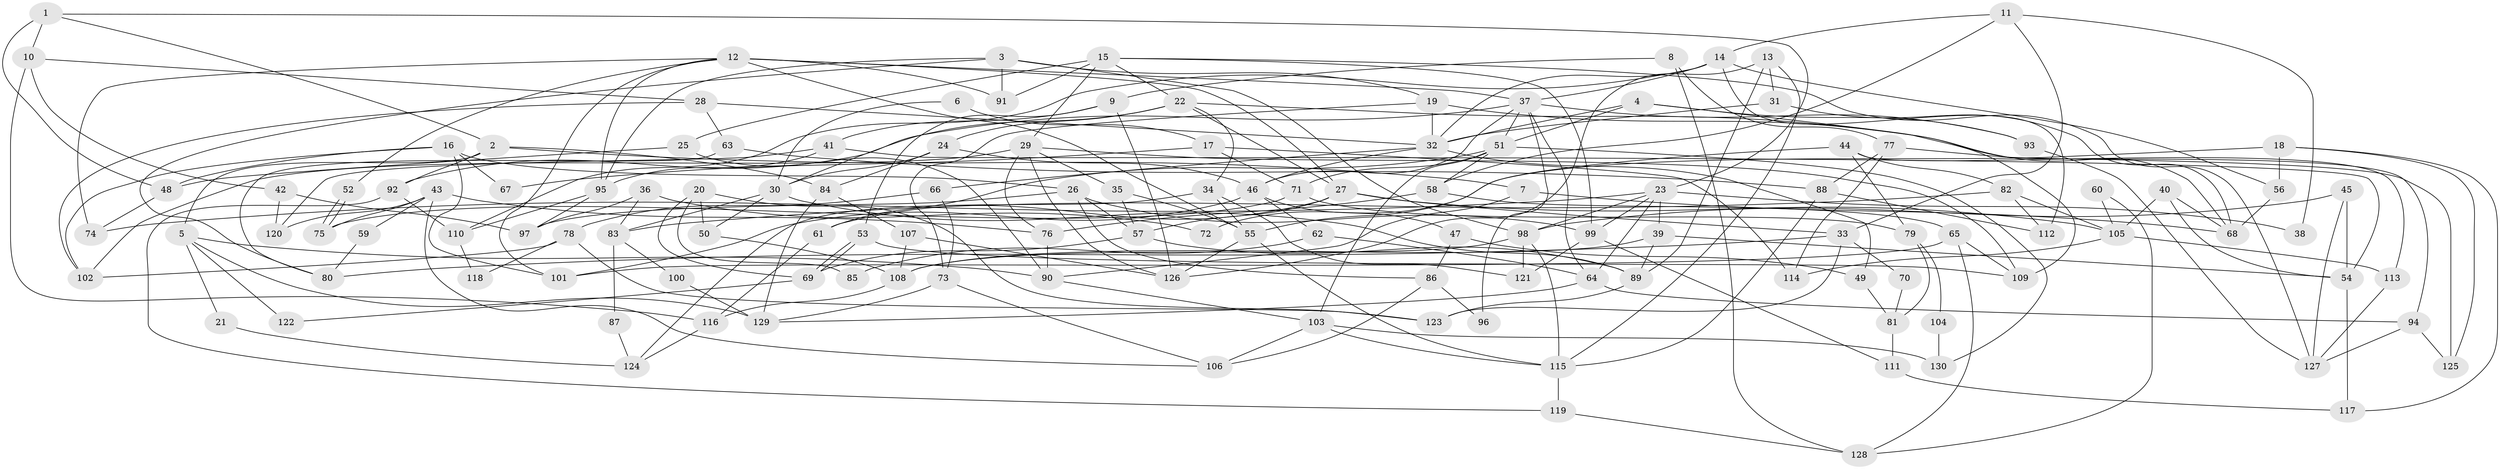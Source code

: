 // Generated by graph-tools (version 1.1) at 2025/15/03/09/25 04:15:11]
// undirected, 130 vertices, 260 edges
graph export_dot {
graph [start="1"]
  node [color=gray90,style=filled];
  1;
  2;
  3;
  4;
  5;
  6;
  7;
  8;
  9;
  10;
  11;
  12;
  13;
  14;
  15;
  16;
  17;
  18;
  19;
  20;
  21;
  22;
  23;
  24;
  25;
  26;
  27;
  28;
  29;
  30;
  31;
  32;
  33;
  34;
  35;
  36;
  37;
  38;
  39;
  40;
  41;
  42;
  43;
  44;
  45;
  46;
  47;
  48;
  49;
  50;
  51;
  52;
  53;
  54;
  55;
  56;
  57;
  58;
  59;
  60;
  61;
  62;
  63;
  64;
  65;
  66;
  67;
  68;
  69;
  70;
  71;
  72;
  73;
  74;
  75;
  76;
  77;
  78;
  79;
  80;
  81;
  82;
  83;
  84;
  85;
  86;
  87;
  88;
  89;
  90;
  91;
  92;
  93;
  94;
  95;
  96;
  97;
  98;
  99;
  100;
  101;
  102;
  103;
  104;
  105;
  106;
  107;
  108;
  109;
  110;
  111;
  112;
  113;
  114;
  115;
  116;
  117;
  118;
  119;
  120;
  121;
  122;
  123;
  124;
  125;
  126;
  127;
  128;
  129;
  130;
  1 -- 23;
  1 -- 48;
  1 -- 2;
  1 -- 10;
  2 -- 92;
  2 -- 5;
  2 -- 7;
  2 -- 84;
  3 -- 91;
  3 -- 98;
  3 -- 19;
  3 -- 80;
  3 -- 95;
  4 -- 32;
  4 -- 51;
  4 -- 93;
  4 -- 109;
  5 -- 129;
  5 -- 21;
  5 -- 90;
  5 -- 122;
  6 -- 30;
  6 -- 17;
  7 -- 90;
  7 -- 68;
  8 -- 128;
  8 -- 9;
  8 -- 77;
  9 -- 53;
  9 -- 126;
  9 -- 41;
  10 -- 28;
  10 -- 42;
  10 -- 116;
  11 -- 33;
  11 -- 58;
  11 -- 14;
  11 -- 38;
  12 -- 37;
  12 -- 55;
  12 -- 27;
  12 -- 52;
  12 -- 74;
  12 -- 91;
  12 -- 95;
  12 -- 101;
  13 -- 89;
  13 -- 126;
  13 -- 31;
  13 -- 115;
  14 -- 112;
  14 -- 32;
  14 -- 37;
  14 -- 56;
  14 -- 110;
  15 -- 29;
  15 -- 22;
  15 -- 25;
  15 -- 91;
  15 -- 99;
  15 -- 127;
  16 -- 26;
  16 -- 101;
  16 -- 48;
  16 -- 67;
  16 -- 102;
  17 -- 114;
  17 -- 71;
  17 -- 67;
  18 -- 117;
  18 -- 56;
  18 -- 72;
  18 -- 125;
  19 -- 68;
  19 -- 32;
  19 -- 73;
  20 -- 69;
  20 -- 123;
  20 -- 50;
  20 -- 85;
  21 -- 124;
  22 -- 94;
  22 -- 24;
  22 -- 27;
  22 -- 30;
  22 -- 34;
  23 -- 39;
  23 -- 74;
  23 -- 38;
  23 -- 64;
  23 -- 98;
  23 -- 99;
  24 -- 46;
  24 -- 30;
  24 -- 84;
  25 -- 90;
  25 -- 48;
  26 -- 57;
  26 -- 99;
  26 -- 86;
  26 -- 97;
  27 -- 33;
  27 -- 57;
  27 -- 61;
  27 -- 105;
  28 -- 102;
  28 -- 32;
  28 -- 63;
  29 -- 126;
  29 -- 102;
  29 -- 35;
  29 -- 76;
  29 -- 109;
  30 -- 50;
  30 -- 83;
  30 -- 89;
  31 -- 32;
  31 -- 68;
  32 -- 46;
  32 -- 49;
  32 -- 66;
  33 -- 80;
  33 -- 70;
  33 -- 123;
  34 -- 55;
  34 -- 121;
  34 -- 124;
  35 -- 57;
  35 -- 55;
  36 -- 97;
  36 -- 83;
  36 -- 72;
  37 -- 46;
  37 -- 51;
  37 -- 64;
  37 -- 92;
  37 -- 93;
  37 -- 96;
  39 -- 108;
  39 -- 54;
  39 -- 89;
  40 -- 68;
  40 -- 54;
  40 -- 105;
  41 -- 95;
  41 -- 54;
  41 -- 120;
  42 -- 97;
  42 -- 120;
  43 -- 120;
  43 -- 76;
  43 -- 59;
  43 -- 75;
  43 -- 106;
  44 -- 113;
  44 -- 55;
  44 -- 79;
  44 -- 82;
  45 -- 98;
  45 -- 127;
  45 -- 54;
  46 -- 101;
  46 -- 47;
  46 -- 62;
  47 -- 86;
  47 -- 49;
  48 -- 74;
  49 -- 81;
  50 -- 108;
  51 -- 103;
  51 -- 58;
  51 -- 61;
  51 -- 71;
  51 -- 130;
  52 -- 75;
  52 -- 75;
  53 -- 109;
  53 -- 69;
  53 -- 69;
  54 -- 117;
  55 -- 115;
  55 -- 126;
  56 -- 68;
  57 -- 89;
  57 -- 69;
  58 -- 76;
  58 -- 65;
  59 -- 80;
  60 -- 128;
  60 -- 105;
  61 -- 116;
  62 -- 64;
  62 -- 85;
  63 -- 88;
  63 -- 80;
  64 -- 94;
  64 -- 129;
  65 -- 109;
  65 -- 101;
  65 -- 128;
  66 -- 73;
  66 -- 78;
  69 -- 122;
  70 -- 81;
  71 -- 75;
  71 -- 79;
  73 -- 129;
  73 -- 106;
  76 -- 90;
  77 -- 125;
  77 -- 88;
  77 -- 114;
  78 -- 123;
  78 -- 102;
  78 -- 118;
  79 -- 81;
  79 -- 104;
  81 -- 111;
  82 -- 105;
  82 -- 83;
  82 -- 112;
  83 -- 87;
  83 -- 100;
  84 -- 107;
  84 -- 129;
  86 -- 106;
  86 -- 96;
  87 -- 124;
  88 -- 115;
  88 -- 112;
  89 -- 123;
  90 -- 103;
  92 -- 110;
  92 -- 119;
  93 -- 127;
  94 -- 127;
  94 -- 125;
  95 -- 97;
  95 -- 110;
  98 -- 121;
  98 -- 108;
  98 -- 115;
  99 -- 111;
  99 -- 121;
  100 -- 129;
  103 -- 106;
  103 -- 115;
  103 -- 130;
  104 -- 130;
  105 -- 113;
  105 -- 114;
  107 -- 108;
  107 -- 126;
  108 -- 116;
  110 -- 118;
  111 -- 117;
  113 -- 127;
  115 -- 119;
  116 -- 124;
  119 -- 128;
}

